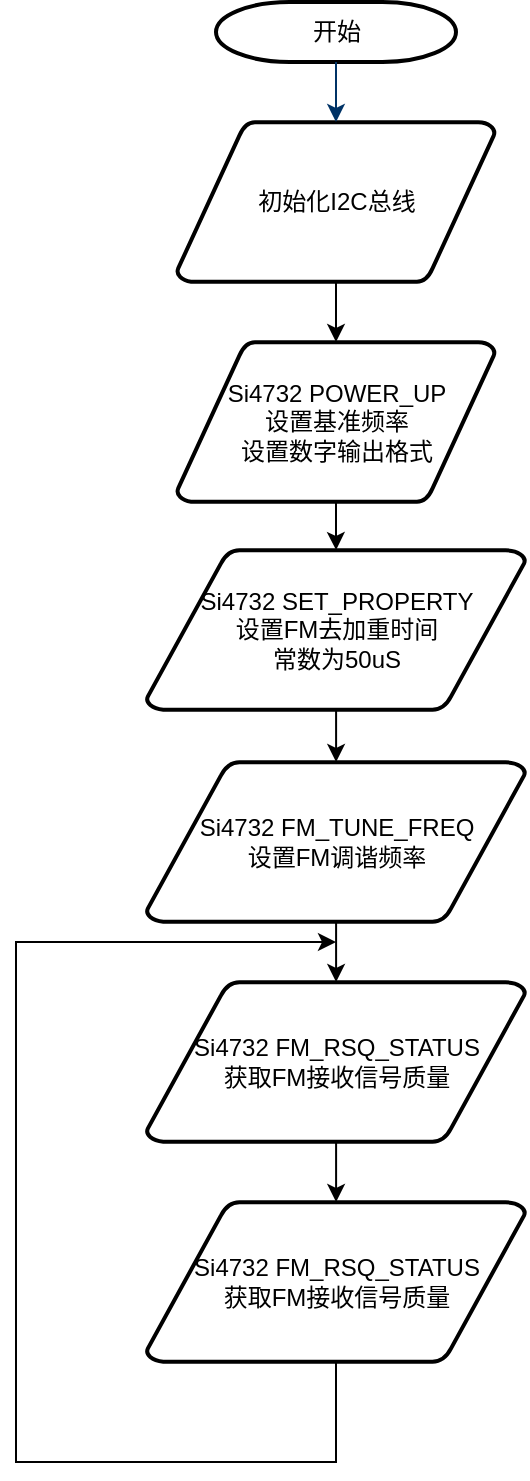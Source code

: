 <mxfile version="20.4.0" type="github">
  <diagram id="6a731a19-8d31-9384-78a2-239565b7b9f0" name="Page-1">
    <mxGraphModel dx="1422" dy="794" grid="1" gridSize="10" guides="1" tooltips="1" connect="1" arrows="1" fold="1" page="1" pageScale="1" pageWidth="1169" pageHeight="827" background="none" math="0" shadow="0">
      <root>
        <mxCell id="0" />
        <mxCell id="1" parent="0" />
        <mxCell id="2" value="开始" style="shape=mxgraph.flowchart.terminator;strokeWidth=2;gradientColor=none;gradientDirection=north;fontStyle=0;html=1;" parent="1" vertex="1">
          <mxGeometry x="260" y="60" width="120" height="30" as="geometry" />
        </mxCell>
        <mxCell id="eu9vTvMyQ3R2iKEb0eSh-64" value="" style="edgeStyle=orthogonalEdgeStyle;rounded=0;orthogonalLoop=1;jettySize=auto;html=1;" edge="1" parent="1" source="3" target="eu9vTvMyQ3R2iKEb0eSh-55">
          <mxGeometry relative="1" as="geometry" />
        </mxCell>
        <mxCell id="3" value="初始化I2C总线" style="shape=mxgraph.flowchart.data;strokeWidth=2;gradientColor=none;gradientDirection=north;fontStyle=0;html=1;" parent="1" vertex="1">
          <mxGeometry x="240.5" y="120" width="159" height="80" as="geometry" />
        </mxCell>
        <mxCell id="7" style="fontStyle=1;strokeColor=#003366;strokeWidth=1;html=1;" parent="1" source="2" target="3" edge="1">
          <mxGeometry relative="1" as="geometry" />
        </mxCell>
        <mxCell id="eu9vTvMyQ3R2iKEb0eSh-58" value="" style="edgeStyle=orthogonalEdgeStyle;rounded=0;orthogonalLoop=1;jettySize=auto;html=1;" edge="1" parent="1" source="eu9vTvMyQ3R2iKEb0eSh-55" target="eu9vTvMyQ3R2iKEb0eSh-56">
          <mxGeometry relative="1" as="geometry" />
        </mxCell>
        <mxCell id="eu9vTvMyQ3R2iKEb0eSh-55" value="Si4732 POWER_UP&lt;br&gt;设置基准频率&lt;br&gt;设置数字输出格式" style="shape=mxgraph.flowchart.data;strokeWidth=2;gradientColor=none;gradientDirection=north;fontStyle=0;html=1;" vertex="1" parent="1">
          <mxGeometry x="240.5" y="230" width="159" height="80" as="geometry" />
        </mxCell>
        <mxCell id="eu9vTvMyQ3R2iKEb0eSh-60" value="" style="edgeStyle=orthogonalEdgeStyle;rounded=0;orthogonalLoop=1;jettySize=auto;html=1;" edge="1" parent="1" source="eu9vTvMyQ3R2iKEb0eSh-56" target="eu9vTvMyQ3R2iKEb0eSh-59">
          <mxGeometry relative="1" as="geometry" />
        </mxCell>
        <mxCell id="eu9vTvMyQ3R2iKEb0eSh-56" value="Si4732 SET_PROPERTY&lt;br&gt;设置FM去加重时间&lt;br&gt;常数为50uS" style="shape=mxgraph.flowchart.data;strokeWidth=2;gradientColor=none;gradientDirection=north;fontStyle=0;html=1;" vertex="1" parent="1">
          <mxGeometry x="225.25" y="334" width="189.5" height="80" as="geometry" />
        </mxCell>
        <mxCell id="eu9vTvMyQ3R2iKEb0eSh-62" value="" style="edgeStyle=orthogonalEdgeStyle;rounded=0;orthogonalLoop=1;jettySize=auto;html=1;" edge="1" parent="1" source="eu9vTvMyQ3R2iKEb0eSh-59" target="eu9vTvMyQ3R2iKEb0eSh-61">
          <mxGeometry relative="1" as="geometry" />
        </mxCell>
        <mxCell id="eu9vTvMyQ3R2iKEb0eSh-59" value="Si4732 FM_TUNE_FREQ&lt;br&gt;设置FM调谐频率" style="shape=mxgraph.flowchart.data;strokeWidth=2;gradientColor=none;gradientDirection=north;fontStyle=0;html=1;" vertex="1" parent="1">
          <mxGeometry x="225.25" y="440" width="189.5" height="80" as="geometry" />
        </mxCell>
        <mxCell id="eu9vTvMyQ3R2iKEb0eSh-65" value="" style="edgeStyle=orthogonalEdgeStyle;rounded=0;orthogonalLoop=1;jettySize=auto;html=1;" edge="1" parent="1" source="eu9vTvMyQ3R2iKEb0eSh-61" target="eu9vTvMyQ3R2iKEb0eSh-63">
          <mxGeometry relative="1" as="geometry" />
        </mxCell>
        <mxCell id="eu9vTvMyQ3R2iKEb0eSh-61" value="Si4732 FM_RSQ_STATUS&lt;br&gt;获取FM接收信号质量" style="shape=mxgraph.flowchart.data;strokeWidth=2;gradientColor=none;gradientDirection=north;fontStyle=0;html=1;" vertex="1" parent="1">
          <mxGeometry x="225.25" y="550" width="189.5" height="80" as="geometry" />
        </mxCell>
        <mxCell id="eu9vTvMyQ3R2iKEb0eSh-63" value="Si4732 FM_RSQ_STATUS&lt;br&gt;获取FM接收信号质量" style="shape=mxgraph.flowchart.data;strokeWidth=2;gradientColor=none;gradientDirection=north;fontStyle=0;html=1;" vertex="1" parent="1">
          <mxGeometry x="225.25" y="660" width="189.5" height="80" as="geometry" />
        </mxCell>
        <mxCell id="eu9vTvMyQ3R2iKEb0eSh-67" value="" style="endArrow=classic;html=1;rounded=0;exitX=0.5;exitY=1;exitDx=0;exitDy=0;exitPerimeter=0;" edge="1" parent="1" source="eu9vTvMyQ3R2iKEb0eSh-63">
          <mxGeometry width="50" height="50" relative="1" as="geometry">
            <mxPoint x="340" y="790" as="sourcePoint" />
            <mxPoint x="320" y="530" as="targetPoint" />
            <Array as="points">
              <mxPoint x="320" y="790" />
              <mxPoint x="160" y="790" />
              <mxPoint x="160" y="530" />
            </Array>
          </mxGeometry>
        </mxCell>
      </root>
    </mxGraphModel>
  </diagram>
</mxfile>
